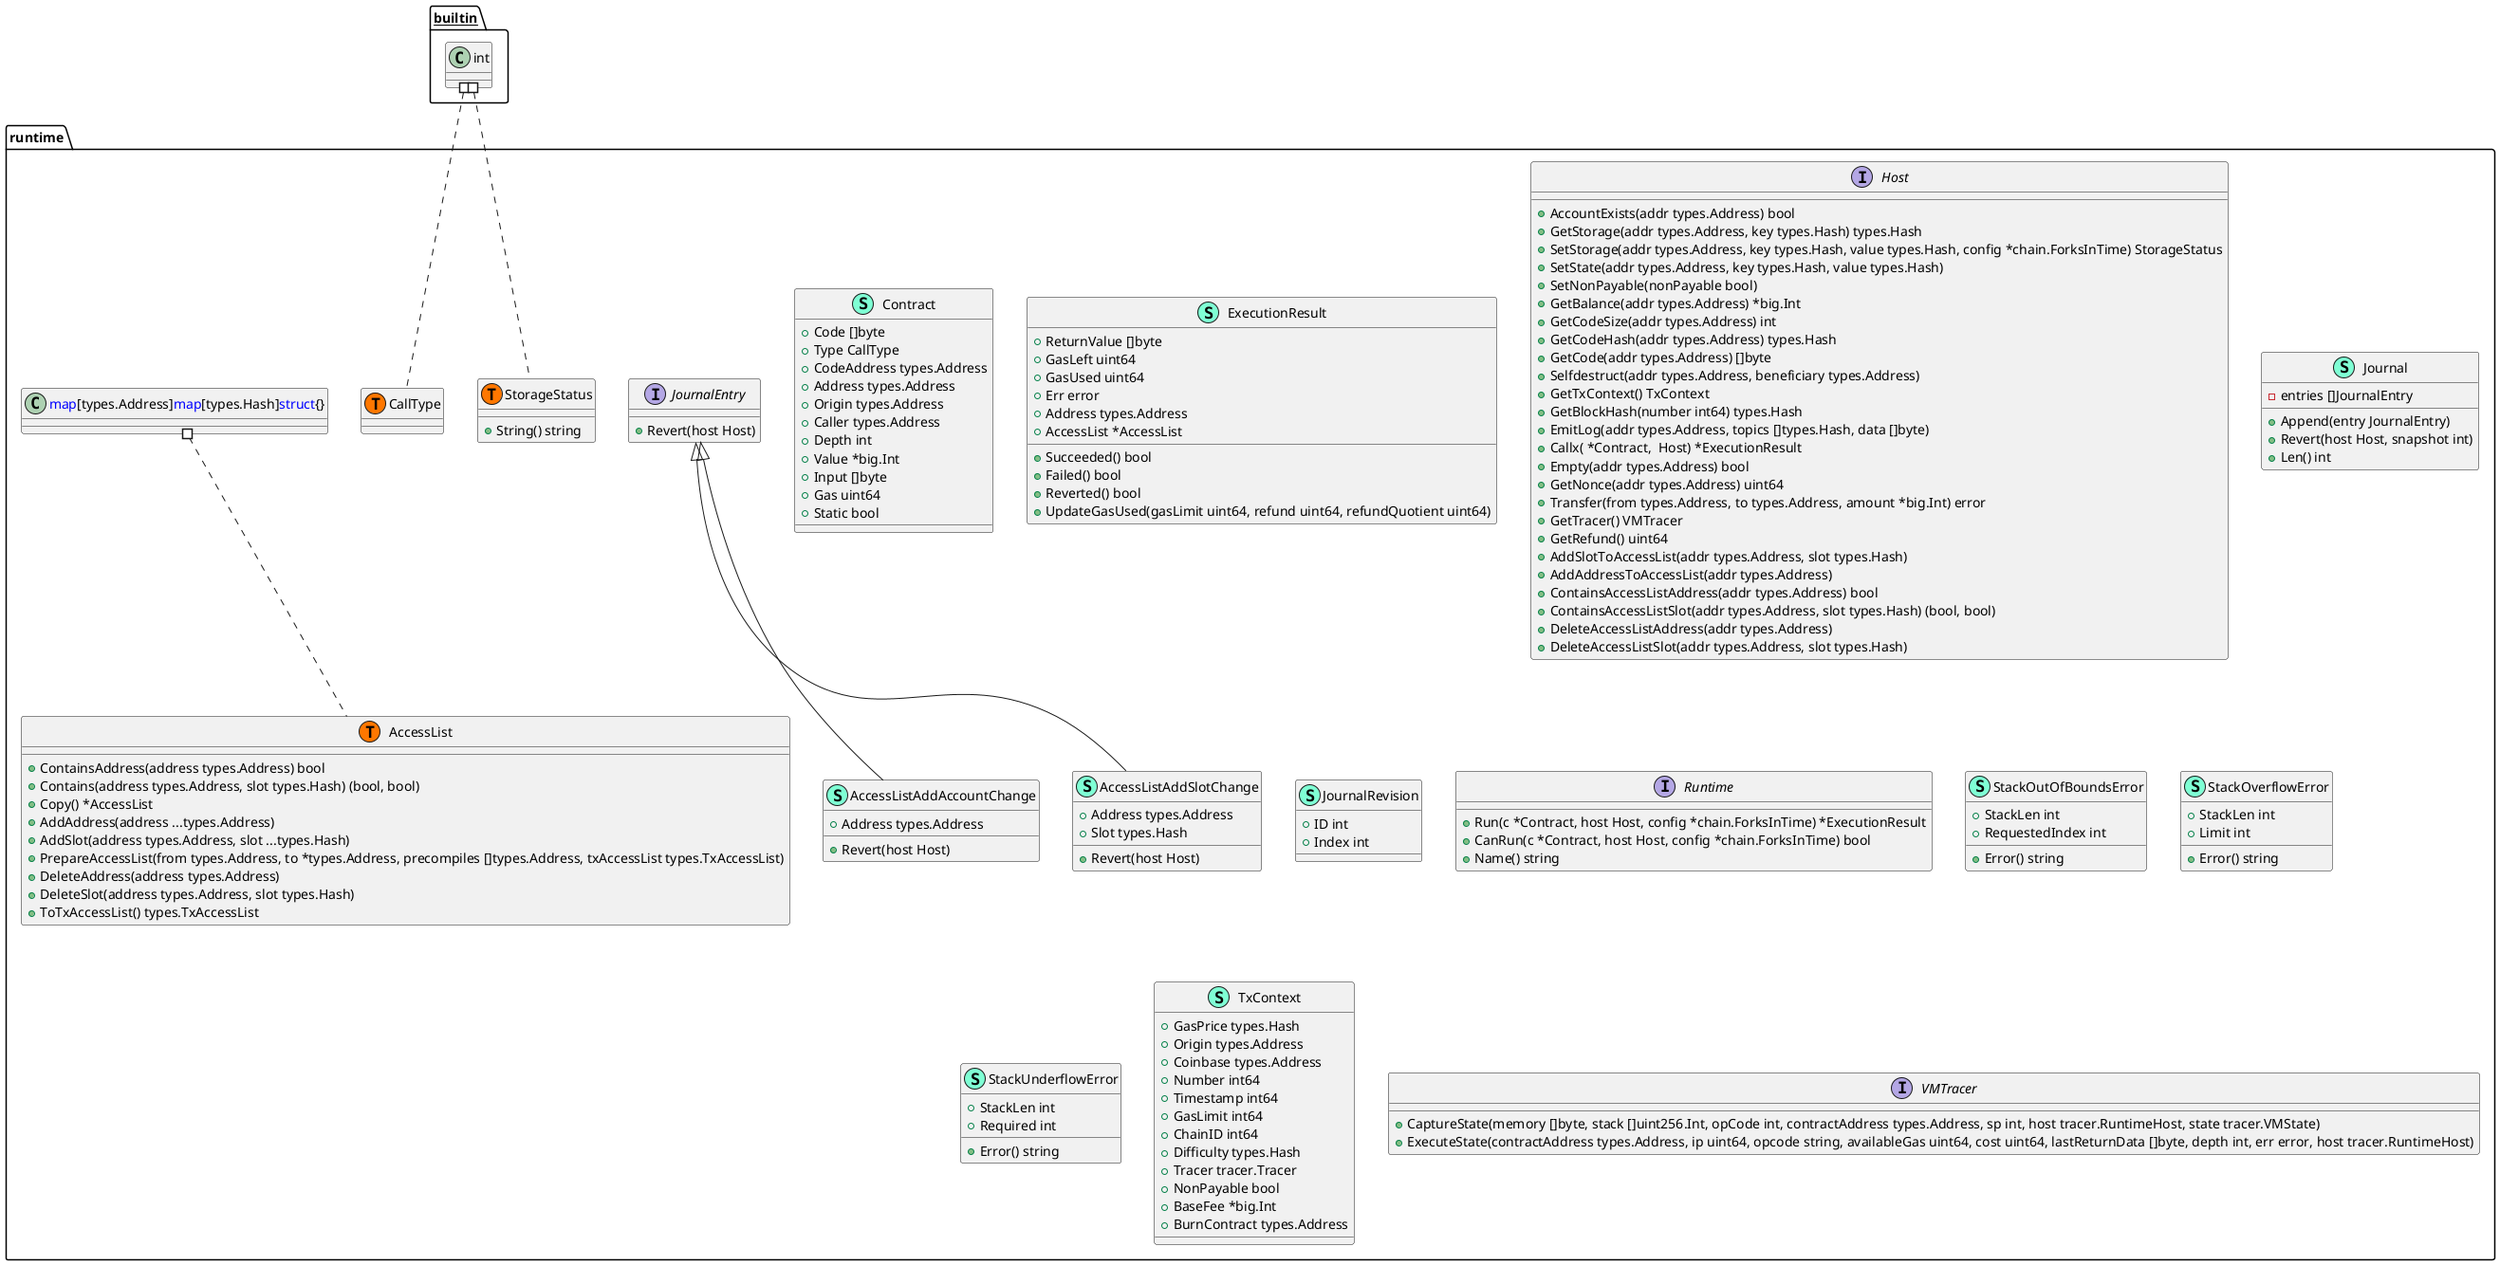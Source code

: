 @startuml
namespace runtime {
    class AccessList << (S,Aquamarine) >> {
        + ContainsAddress(address types.Address) bool
        + Contains(address types.Address, slot types.Hash) (bool, bool)
        + Copy() *AccessList
        + AddAddress(address ...types.Address) 
        + AddSlot(address types.Address, slot ...types.Hash) 
        + PrepareAccessList(from types.Address, to *types.Address, precompiles []types.Address, txAccessList types.TxAccessList) 
        + DeleteAddress(address types.Address) 
        + DeleteSlot(address types.Address, slot types.Hash) 
        + ToTxAccessList() types.TxAccessList

    }
    class AccessListAddAccountChange << (S,Aquamarine) >> {
        + Address types.Address

        + Revert(host Host) 

    }
    class AccessListAddSlotChange << (S,Aquamarine) >> {
        + Address types.Address
        + Slot types.Hash

        + Revert(host Host) 

    }
    class Contract << (S,Aquamarine) >> {
        + Code []byte
        + Type CallType
        + CodeAddress types.Address
        + Address types.Address
        + Origin types.Address
        + Caller types.Address
        + Depth int
        + Value *big.Int
        + Input []byte
        + Gas uint64
        + Static bool

    }
    class ExecutionResult << (S,Aquamarine) >> {
        + ReturnValue []byte
        + GasLeft uint64
        + GasUsed uint64
        + Err error
        + Address types.Address
        + AccessList *AccessList

        + Succeeded() bool
        + Failed() bool
        + Reverted() bool
        + UpdateGasUsed(gasLimit uint64, refund uint64, refundQuotient uint64) 

    }
    interface Host  {
        + AccountExists(addr types.Address) bool
        + GetStorage(addr types.Address, key types.Hash) types.Hash
        + SetStorage(addr types.Address, key types.Hash, value types.Hash, config *chain.ForksInTime) StorageStatus
        + SetState(addr types.Address, key types.Hash, value types.Hash) 
        + SetNonPayable(nonPayable bool) 
        + GetBalance(addr types.Address) *big.Int
        + GetCodeSize(addr types.Address) int
        + GetCodeHash(addr types.Address) types.Hash
        + GetCode(addr types.Address) []byte
        + Selfdestruct(addr types.Address, beneficiary types.Address) 
        + GetTxContext() TxContext
        + GetBlockHash(number int64) types.Hash
        + EmitLog(addr types.Address, topics []types.Hash, data []byte) 
        + Callx( *Contract,  Host) *ExecutionResult
        + Empty(addr types.Address) bool
        + GetNonce(addr types.Address) uint64
        + Transfer(from types.Address, to types.Address, amount *big.Int) error
        + GetTracer() VMTracer
        + GetRefund() uint64
        + AddSlotToAccessList(addr types.Address, slot types.Hash) 
        + AddAddressToAccessList(addr types.Address) 
        + ContainsAccessListAddress(addr types.Address) bool
        + ContainsAccessListSlot(addr types.Address, slot types.Hash) (bool, bool)
        + DeleteAccessListAddress(addr types.Address) 
        + DeleteAccessListSlot(addr types.Address, slot types.Hash) 

    }
    class Journal << (S,Aquamarine) >> {
        - entries []JournalEntry

        + Append(entry JournalEntry) 
        + Revert(host Host, snapshot int) 
        + Len() int

    }
    interface JournalEntry  {
        + Revert(host Host) 

    }
    class JournalRevision << (S,Aquamarine) >> {
        + ID int
        + Index int

    }
    interface Runtime  {
        + Run(c *Contract, host Host, config *chain.ForksInTime) *ExecutionResult
        + CanRun(c *Contract, host Host, config *chain.ForksInTime) bool
        + Name() string

    }
    class StackOutOfBoundsError << (S,Aquamarine) >> {
        + StackLen int
        + RequestedIndex int

        + Error() string

    }
    class StackOverflowError << (S,Aquamarine) >> {
        + StackLen int
        + Limit int

        + Error() string

    }
    class StackUnderflowError << (S,Aquamarine) >> {
        + StackLen int
        + Required int

        + Error() string

    }
    class StorageStatus << (S,Aquamarine) >> {
        + String() string

    }
    class TxContext << (S,Aquamarine) >> {
        + GasPrice types.Hash
        + Origin types.Address
        + Coinbase types.Address
        + Number int64
        + Timestamp int64
        + GasLimit int64
        + ChainID int64
        + Difficulty types.Hash
        + Tracer tracer.Tracer
        + NonPayable bool
        + BaseFee *big.Int
        + BurnContract types.Address

    }
    interface VMTracer  {
        + CaptureState(memory []byte, stack []uint256.Int, opCode int, contractAddress types.Address, sp int, host tracer.RuntimeHost, state tracer.VMState) 
        + ExecuteState(contractAddress types.Address, ip uint64, opcode string, availableGas uint64, cost uint64, lastReturnData []byte, depth int, err error, host tracer.RuntimeHost) 

    }
    class runtime.AccessList << (T, #FF7700) >>  {
    }
    class runtime.CallType << (T, #FF7700) >>  {
    }
    class runtime.StorageStatus << (T, #FF7700) >>  {
    }
    class "<font color=blue>map</font>[types.Address]<font color=blue>map</font>[types.Hash]<font color=blue>struct</font>{}" as fontcolorbluemapfonttypesAddressfontcolorbluemapfonttypesHashfontcolorbluestructfont {
        'This class was created so that we can correctly have an alias pointing to this name. Since it contains dots that can break namespaces
    }
}

"runtime.JournalEntry" <|-- "runtime.AccessListAddAccountChange"
"runtime.JournalEntry" <|-- "runtime.AccessListAddSlotChange"

"__builtin__.int" #.. "runtime.CallType"
"__builtin__.int" #.. "runtime.StorageStatus"
"runtime.fontcolorbluemapfonttypesAddressfontcolorbluemapfonttypesHashfontcolorbluestructfont" #.. "runtime.AccessList"
@enduml
